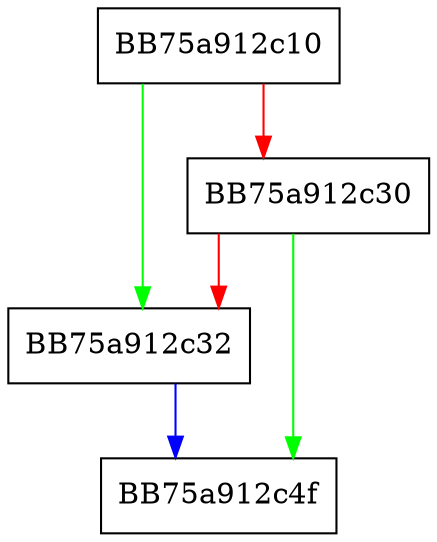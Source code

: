 digraph calculate_output_value {
  node [shape="box"];
  graph [splines=ortho];
  BB75a912c10 -> BB75a912c32 [color="green"];
  BB75a912c10 -> BB75a912c30 [color="red"];
  BB75a912c30 -> BB75a912c4f [color="green"];
  BB75a912c30 -> BB75a912c32 [color="red"];
  BB75a912c32 -> BB75a912c4f [color="blue"];
}
